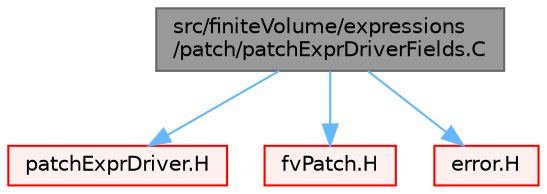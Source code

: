 digraph "src/finiteVolume/expressions/patch/patchExprDriverFields.C"
{
 // LATEX_PDF_SIZE
  bgcolor="transparent";
  edge [fontname=Helvetica,fontsize=10,labelfontname=Helvetica,labelfontsize=10];
  node [fontname=Helvetica,fontsize=10,shape=box,height=0.2,width=0.4];
  Node1 [id="Node000001",label="src/finiteVolume/expressions\l/patch/patchExprDriverFields.C",height=0.2,width=0.4,color="gray40", fillcolor="grey60", style="filled", fontcolor="black",tooltip=" "];
  Node1 -> Node2 [id="edge1_Node000001_Node000002",color="steelblue1",style="solid",tooltip=" "];
  Node2 [id="Node000002",label="patchExprDriver.H",height=0.2,width=0.4,color="red", fillcolor="#FFF0F0", style="filled",URL="$patchExprDriver_8H.html",tooltip=" "];
  Node1 -> Node375 [id="edge2_Node000001_Node000375",color="steelblue1",style="solid",tooltip=" "];
  Node375 [id="Node000375",label="fvPatch.H",height=0.2,width=0.4,color="red", fillcolor="#FFF0F0", style="filled",URL="$fvPatch_8H.html",tooltip=" "];
  Node1 -> Node47 [id="edge3_Node000001_Node000047",color="steelblue1",style="solid",tooltip=" "];
  Node47 [id="Node000047",label="error.H",height=0.2,width=0.4,color="red", fillcolor="#FFF0F0", style="filled",URL="$error_8H.html",tooltip=" "];
}
